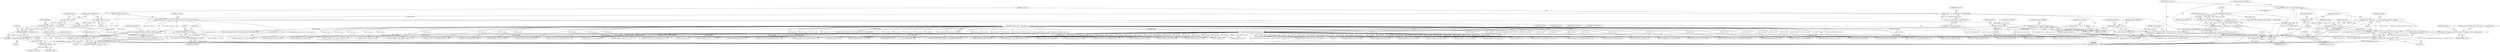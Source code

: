 digraph "0_wildmidi_660b513d99bced8783a4a5984ac2f742c74ebbdd_2@pointer" {
"1001237" [label="(Call,mus_mdi->events[mus_mdi->event_count - 1].samples_to_next = sample_count)"];
"1001234" [label="(Call,(float)sample_count)"];
"1001225" [label="(Call,sample_count = (uint32_t)sample_count_f)"];
"1001227" [label="(Call,(uint32_t)sample_count_f)"];
"1001216" [label="(Call,sample_count_f = ((float)mus_ticks * samples_per_tick_f) + sample_remainder)"];
"1001219" [label="(Call,(float)mus_ticks * samples_per_tick_f)"];
"1001220" [label="(Call,(float)mus_ticks)"];
"1001197" [label="(Call,mus_ticks = (mus_ticks << 7) | (mus_data[mus_data_ofs++] & 0x7f))"];
"1001199" [label="(Call,(mus_ticks << 7) | (mus_data[mus_data_ofs++] & 0x7f))"];
"1001200" [label="(Call,mus_ticks << 7)"];
"1001192" [label="(Call,mus_ticks = 0)"];
"1001203" [label="(Call,mus_data[mus_data_ofs++] & 0x7f)"];
"1000227" [label="(Call,memcmp(mus_data, mus_hdr, 4))"];
"1000124" [label="(MethodParameterIn,uint8_t *mus_data)"];
"1000128" [label="(Call,mus_hdr[] = { 'M', 'U', 'S', 0x1A })"];
"1000393" [label="(Call,samples_per_tick_f = _WM_GetSamplesPerTick(mus_divisions, (uint32_t)tempo_f))"];
"1000395" [label="(Call,_WM_GetSamplesPerTick(mus_divisions, (uint32_t)tempo_f))"];
"1000164" [label="(Call,mus_divisions = 60)"];
"1000397" [label="(Call,(uint32_t)tempo_f)"];
"1000375" [label="(Call,tempo_f = (float) (60000000 / mus_freq) + 0.5f)"];
"1000378" [label="(Call,(float) (60000000 / mus_freq))"];
"1000380" [label="(Call,60000000 / mus_freq)"];
"1000364" [label="(Call,mus_freq == 0)"];
"1000359" [label="(Call,mus_freq = _cvt_get_option(WM_CO_FREQUENCY))"];
"1000361" [label="(Call,_cvt_get_option(WM_CO_FREQUENCY))"];
"1000367" [label="(Call,mus_freq = 140)"];
"1000386" [label="(Call,tempo_f = (float) (60000000 / mus_freq))"];
"1000388" [label="(Call,(float) (60000000 / mus_freq))"];
"1000390" [label="(Call,60000000 / mus_freq)"];
"1000206" [label="(Call,sample_remainder = 0.0)"];
"1001230" [label="(Call,sample_remainder = sample_count_f - (float)sample_count)"];
"1001232" [label="(Call,sample_count_f - (float)sample_count)"];
"1000396" [label="(Identifier,mus_divisions)"];
"1001223" [label="(Identifier,samples_per_tick_f)"];
"1000381" [label="(Literal,60000000)"];
"1000228" [label="(Identifier,mus_data)"];
"1000363" [label="(ControlStructure,if (mus_freq == 0))"];
"1001222" [label="(Identifier,mus_ticks)"];
"1000705" [label="(Call,mus_data[mus_data_ofs] & 0x0f)"];
"1001193" [label="(Identifier,mus_ticks)"];
"1001204" [label="(Call,mus_data[mus_data_ofs++])"];
"1000386" [label="(Call,tempo_f = (float) (60000000 / mus_freq))"];
"1000422" [label="(Call,mus_data[mus_data_ofs] & 0x0f)"];
"1000959" [label="(Call,mus_data[mus_data_ofs] & 0x0f)"];
"1000169" [label="(Identifier,tempo_f)"];
"1001065" [label="(Call,mus_event[2] = mus_data[mus_data_ofs + 2])"];
"1001033" [label="(Call,mus_event[2] = mus_data[mus_data_ofs + 2])"];
"1000513" [label="(Call,mus_data[mus_data_ofs + 1] & 0x80)"];
"1000378" [label="(Call,(float) (60000000 / mus_freq))"];
"1000546" [label="(Call,mus_event[2] = mus_data[mus_data_ofs + 2])"];
"1000394" [label="(Identifier,samples_per_tick_f)"];
"1001192" [label="(Call,mus_ticks = 0)"];
"1000276" [label="(Call,mus_data[11] << 8)"];
"1000342" [label="(Call,(mus_data[mus_data_ofs + 1] << 8) | mus_data[mus_data_ofs])"];
"1000486" [label="(Call,mus_data[mus_data_ofs] & 0x0f)"];
"1000831" [label="(Call,mus_data[mus_data_ofs] & 0x0f)"];
"1000364" [label="(Call,mus_freq == 0)"];
"1000905" [label="(Call,mus_event[2] = mus_data[mus_data_ofs + 2])"];
"1000927" [label="(Call,mus_data[mus_data_ofs] & 0x0f)"];
"1001224" [label="(Identifier,sample_remainder)"];
"1000241" [label="(Identifier,mus_song_len)"];
"1001227" [label="(Call,(uint32_t)sample_count_f)"];
"1000393" [label="(Call,samples_per_tick_f = _WM_GetSamplesPerTick(mus_divisions, (uint32_t)tempo_f))"];
"1000392" [label="(Identifier,mus_freq)"];
"1000789" [label="(Call,mus_data[mus_data_ofs] & 0x0f)"];
"1000166" [label="(Literal,60)"];
"1001200" [label="(Call,mus_ticks << 7)"];
"1000455" [label="(Call,mus_data[mus_data_ofs] & 0xf0)"];
"1000385" [label="(Block,)"];
"1001231" [label="(Identifier,sample_remainder)"];
"1001201" [label="(Identifier,mus_ticks)"];
"1001194" [label="(Literal,0)"];
"1001253" [label="(Identifier,mus_mdi)"];
"1000226" [label="(ControlStructure,if (memcmp(mus_data, mus_hdr, 4)))"];
"1000602" [label="(Call,mus_data[mus_data_ofs] & 0x0f)"];
"1000391" [label="(Literal,60000000)"];
"1001216" [label="(Call,sample_count_f = ((float)mus_ticks * samples_per_tick_f) + sample_remainder)"];
"1000863" [label="(Call,mus_data[mus_data_ofs] & 0x0f)"];
"1001205" [label="(Identifier,mus_data)"];
"1000242" [label="(Call,(mus_data[5] << 8) | mus_data[4])"];
"1000408" [label="(Call,(uint32_t)tempo_f)"];
"1001203" [label="(Call,mus_data[mus_data_ofs++] & 0x7f)"];
"1000265" [label="(Call,mus_data[9] << 8)"];
"1000375" [label="(Call,tempo_f = (float) (60000000 / mus_freq) + 0.5f)"];
"1001249" [label="(Identifier,sample_count)"];
"1000129" [label="(Identifier,mus_hdr)"];
"1001234" [label="(Call,(float)sample_count)"];
"1000491" [label="(Call,mus_event[1] = mus_data[mus_data_ofs + 1])"];
"1001225" [label="(Call,sample_count = (uint32_t)sample_count_f)"];
"1001226" [label="(Identifier,sample_count)"];
"1000233" [label="(Identifier,__FUNCTION__)"];
"1000469" [label="(Call,mus_data[mus_data_ofs] >> 4)"];
"1000275" [label="(Call,(mus_data[11] << 8) | mus_data[10])"];
"1000991" [label="(Call,mus_data[mus_data_ofs] & 0x0f)"];
"1000229" [label="(Identifier,mus_hdr)"];
"1000366" [label="(Literal,0)"];
"1000376" [label="(Identifier,tempo_f)"];
"1000450" [label="(Call,mus_data[mus_data_ofs] = (mus_data[mus_data_ofs] & 0xf0) | 0x0f)"];
"1000128" [label="(Call,mus_hdr[] = { 'M', 'U', 'S', 0x1A })"];
"1000207" [label="(Identifier,sample_remainder)"];
"1000126" [label="(Block,)"];
"1000582" [label="(Call,mus_data[mus_data_ofs] & 0x0f)"];
"1001129" [label="(Call,mus_event[2] = mus_data[mus_data_ofs + 2])"];
"1000132" [label="(Identifier,mus_song_ofs)"];
"1001217" [label="(Identifier,sample_count_f)"];
"1001238" [label="(Call,mus_mdi->events[mus_mdi->event_count - 1].samples_to_next)"];
"1001179" [label="(Call,mus_data[mus_data_ofs] & 0x80)"];
"1001250" [label="(Call,mus_mdi->extra_info.approx_total_samples += sample_count)"];
"1001199" [label="(Call,(mus_ticks << 7) | (mus_data[mus_data_ofs++] & 0x7f))"];
"1001097" [label="(Call,mus_event[2] = mus_data[mus_data_ofs + 2])"];
"1001001" [label="(Call,mus_event[2] = mus_data[mus_data_ofs + 2])"];
"1000365" [label="(Identifier,mus_freq)"];
"1000362" [label="(Identifier,WM_CO_FREQUENCY)"];
"1000563" [label="(Call,mus_data[mus_data_ofs] & 0x0f)"];
"1001233" [label="(Identifier,sample_count_f)"];
"1000443" [label="(Call,mus_data[mus_data_ofs] & 0x0f)"];
"1000412" [label="(Block,)"];
"1000539" [label="(Call,mus_data[mus_data_ofs + 1] & 0x7f)"];
"1000387" [label="(Identifier,tempo_f)"];
"1000873" [label="(Call,mus_event[2] = mus_data[mus_data_ofs + 2])"];
"1000253" [label="(Call,(mus_data[7] << 8) | mus_data[6])"];
"1000395" [label="(Call,_WM_GetSamplesPerTick(mus_divisions, (uint32_t)tempo_f))"];
"1000374" [label="(Block,)"];
"1000630" [label="(Call,mus_data[mus_data_ofs + 1] << 6)"];
"1000206" [label="(Call,sample_remainder = 0.0)"];
"1000254" [label="(Call,mus_data[7] << 8)"];
"1000164" [label="(Call,mus_divisions = 60)"];
"1000397" [label="(Call,(uint32_t)tempo_f)"];
"1000383" [label="(Literal,0.5f)"];
"1001229" [label="(Identifier,sample_count_f)"];
"1001237" [label="(Call,mus_mdi->events[mus_mdi->event_count - 1].samples_to_next = sample_count)"];
"1000165" [label="(Identifier,mus_divisions)"];
"1000382" [label="(Identifier,mus_freq)"];
"1000530" [label="(Call,mus_data[mus_data_ofs] & 0x0f)"];
"1001211" [label="(Identifier,mus_data)"];
"1000937" [label="(Call,mus_event[2] = mus_data[mus_data_ofs + 2])"];
"1001209" [label="(Call,mus_data[mus_data_ofs - 1] & 0x80)"];
"1000211" [label="(Identifier,pitchbend_tmp)"];
"1000367" [label="(Call,mus_freq = 140)"];
"1000414" [label="(Call,MUS_EVENT_DEBUG(\"Before\", mus_data[mus_data_ofs], 0))"];
"1000360" [label="(Identifier,mus_freq)"];
"1000390" [label="(Call,60000000 / mus_freq)"];
"1000587" [label="(Call,mus_event[1] = mus_data[mus_data_ofs + 1])"];
"1000623" [label="(Call,mus_data[mus_data_ofs] & 0x0f)"];
"1001326" [label="(MethodReturn,RET)"];
"1000403" [label="(Call,_WM_midi_setup_divisions(mus_mdi, mus_divisions))"];
"1000380" [label="(Call,60000000 / mus_freq)"];
"1000243" [label="(Call,mus_data[5] << 8)"];
"1000291" [label="(Call,mus_data[13] << 8)"];
"1000361" [label="(Call,_cvt_get_option(WM_CO_FREQUENCY))"];
"1001230" [label="(Call,sample_remainder = sample_count_f - (float)sample_count)"];
"1001196" [label="(Block,)"];
"1000124" [label="(MethodParameterIn,uint8_t *mus_data)"];
"1000399" [label="(Identifier,tempo_f)"];
"1000372" [label="(Identifier,_WM_MixerOptions)"];
"1001241" [label="(Identifier,mus_mdi)"];
"1000369" [label="(Literal,140)"];
"1001119" [label="(Call,mus_data[mus_data_ofs] & 0x0f)"];
"1001198" [label="(Identifier,mus_ticks)"];
"1000895" [label="(Call,mus_data[mus_data_ofs] & 0x0f)"];
"1001220" [label="(Call,(float)mus_ticks)"];
"1000227" [label="(Call,memcmp(mus_data, mus_hdr, 4))"];
"1001023" [label="(Call,mus_data[mus_data_ofs] & 0x0f)"];
"1000359" [label="(Call,mus_freq = _cvt_get_option(WM_CO_FREQUENCY))"];
"1000969" [label="(Call,mus_event[2] = mus_data[mus_data_ofs + 2])"];
"1001232" [label="(Call,sample_count_f - (float)sample_count)"];
"1000733" [label="(Call,mus_data[mus_data_ofs] & 0x0f)"];
"1001218" [label="(Call,((float)mus_ticks * samples_per_tick_f) + sample_remainder)"];
"1000377" [label="(Call,(float) (60000000 / mus_freq) + 0.5f)"];
"1000290" [label="(Call,(mus_data[13] << 8) | mus_data[12])"];
"1000230" [label="(Literal,4)"];
"1001055" [label="(Call,mus_data[mus_data_ofs] & 0x0f)"];
"1000401" [label="(Identifier,mus_mdi)"];
"1000429" [label="(Call,mus_data[mus_data_ofs] = (mus_data[mus_data_ofs] & 0xf0) | 0x09)"];
"1001219" [label="(Call,(float)mus_ticks * samples_per_tick_f)"];
"1001236" [label="(Identifier,sample_count)"];
"1000461" [label="(Call,MUS_EVENT_DEBUG(\"After\", mus_data[mus_data_ofs], 0))"];
"1001197" [label="(Call,mus_ticks = (mus_ticks << 7) | (mus_data[mus_data_ofs++] & 0x7f))"];
"1000677" [label="(Call,mus_data[mus_data_ofs] & 0x0f)"];
"1000264" [label="(Call,(mus_data[9] << 8) | mus_data[8])"];
"1000388" [label="(Call,(float) (60000000 / mus_freq))"];
"1001208" [label="(Literal,0x7f)"];
"1000343" [label="(Call,mus_data[mus_data_ofs + 1] << 8)"];
"1000434" [label="(Call,mus_data[mus_data_ofs] & 0xf0)"];
"1000761" [label="(Call,mus_data[mus_data_ofs] & 0x0f)"];
"1000208" [label="(Literal,0.0)"];
"1001202" [label="(Literal,7)"];
"1000836" [label="(Call,mus_event[1] = mus_data[mus_data_ofs + 2])"];
"1000368" [label="(Identifier,mus_freq)"];
"1001087" [label="(Call,mus_data[mus_data_ofs] & 0x0f)"];
"1001237" -> "1000412"  [label="AST: "];
"1001237" -> "1001249"  [label="CFG: "];
"1001238" -> "1001237"  [label="AST: "];
"1001249" -> "1001237"  [label="AST: "];
"1001253" -> "1001237"  [label="CFG: "];
"1001237" -> "1001326"  [label="DDG: mus_mdi->events[mus_mdi->event_count - 1].samples_to_next"];
"1001234" -> "1001237"  [label="DDG: sample_count"];
"1001234" -> "1001232"  [label="AST: "];
"1001234" -> "1001236"  [label="CFG: "];
"1001235" -> "1001234"  [label="AST: "];
"1001236" -> "1001234"  [label="AST: "];
"1001232" -> "1001234"  [label="CFG: "];
"1001234" -> "1001232"  [label="DDG: sample_count"];
"1001225" -> "1001234"  [label="DDG: sample_count"];
"1001234" -> "1001250"  [label="DDG: sample_count"];
"1001225" -> "1000412"  [label="AST: "];
"1001225" -> "1001227"  [label="CFG: "];
"1001226" -> "1001225"  [label="AST: "];
"1001227" -> "1001225"  [label="AST: "];
"1001231" -> "1001225"  [label="CFG: "];
"1001225" -> "1001326"  [label="DDG: (uint32_t)sample_count_f"];
"1001227" -> "1001225"  [label="DDG: sample_count_f"];
"1001227" -> "1001229"  [label="CFG: "];
"1001228" -> "1001227"  [label="AST: "];
"1001229" -> "1001227"  [label="AST: "];
"1001216" -> "1001227"  [label="DDG: sample_count_f"];
"1001227" -> "1001232"  [label="DDG: sample_count_f"];
"1001216" -> "1000412"  [label="AST: "];
"1001216" -> "1001218"  [label="CFG: "];
"1001217" -> "1001216"  [label="AST: "];
"1001218" -> "1001216"  [label="AST: "];
"1001226" -> "1001216"  [label="CFG: "];
"1001216" -> "1001326"  [label="DDG: ((float)mus_ticks * samples_per_tick_f) + sample_remainder"];
"1001219" -> "1001216"  [label="DDG: (float)mus_ticks"];
"1001219" -> "1001216"  [label="DDG: samples_per_tick_f"];
"1000206" -> "1001216"  [label="DDG: sample_remainder"];
"1001230" -> "1001216"  [label="DDG: sample_remainder"];
"1001219" -> "1001218"  [label="AST: "];
"1001219" -> "1001223"  [label="CFG: "];
"1001220" -> "1001219"  [label="AST: "];
"1001223" -> "1001219"  [label="AST: "];
"1001224" -> "1001219"  [label="CFG: "];
"1001219" -> "1001326"  [label="DDG: samples_per_tick_f"];
"1001219" -> "1001326"  [label="DDG: (float)mus_ticks"];
"1001219" -> "1001218"  [label="DDG: (float)mus_ticks"];
"1001219" -> "1001218"  [label="DDG: samples_per_tick_f"];
"1001220" -> "1001219"  [label="DDG: mus_ticks"];
"1000393" -> "1001219"  [label="DDG: samples_per_tick_f"];
"1001220" -> "1001222"  [label="CFG: "];
"1001221" -> "1001220"  [label="AST: "];
"1001222" -> "1001220"  [label="AST: "];
"1001223" -> "1001220"  [label="CFG: "];
"1001220" -> "1001326"  [label="DDG: mus_ticks"];
"1001197" -> "1001220"  [label="DDG: mus_ticks"];
"1001197" -> "1001196"  [label="AST: "];
"1001197" -> "1001199"  [label="CFG: "];
"1001198" -> "1001197"  [label="AST: "];
"1001199" -> "1001197"  [label="AST: "];
"1001211" -> "1001197"  [label="CFG: "];
"1001197" -> "1001326"  [label="DDG: (mus_ticks << 7) | (mus_data[mus_data_ofs++] & 0x7f)"];
"1001199" -> "1001197"  [label="DDG: mus_ticks << 7"];
"1001199" -> "1001197"  [label="DDG: mus_data[mus_data_ofs++] & 0x7f"];
"1001197" -> "1001200"  [label="DDG: mus_ticks"];
"1001199" -> "1001203"  [label="CFG: "];
"1001200" -> "1001199"  [label="AST: "];
"1001203" -> "1001199"  [label="AST: "];
"1001199" -> "1001326"  [label="DDG: mus_ticks << 7"];
"1001199" -> "1001326"  [label="DDG: mus_data[mus_data_ofs++] & 0x7f"];
"1001200" -> "1001199"  [label="DDG: mus_ticks"];
"1001200" -> "1001199"  [label="DDG: 7"];
"1001203" -> "1001199"  [label="DDG: mus_data[mus_data_ofs++]"];
"1001203" -> "1001199"  [label="DDG: 0x7f"];
"1001200" -> "1001202"  [label="CFG: "];
"1001201" -> "1001200"  [label="AST: "];
"1001202" -> "1001200"  [label="AST: "];
"1001205" -> "1001200"  [label="CFG: "];
"1001192" -> "1001200"  [label="DDG: mus_ticks"];
"1001192" -> "1000412"  [label="AST: "];
"1001192" -> "1001194"  [label="CFG: "];
"1001193" -> "1001192"  [label="AST: "];
"1001194" -> "1001192"  [label="AST: "];
"1001198" -> "1001192"  [label="CFG: "];
"1001203" -> "1001208"  [label="CFG: "];
"1001204" -> "1001203"  [label="AST: "];
"1001208" -> "1001203"  [label="AST: "];
"1001203" -> "1001326"  [label="DDG: mus_data[mus_data_ofs++]"];
"1000227" -> "1001203"  [label="DDG: mus_data"];
"1000124" -> "1001203"  [label="DDG: mus_data"];
"1000227" -> "1000226"  [label="AST: "];
"1000227" -> "1000230"  [label="CFG: "];
"1000228" -> "1000227"  [label="AST: "];
"1000229" -> "1000227"  [label="AST: "];
"1000230" -> "1000227"  [label="AST: "];
"1000233" -> "1000227"  [label="CFG: "];
"1000241" -> "1000227"  [label="CFG: "];
"1000227" -> "1001326"  [label="DDG: memcmp(mus_data, mus_hdr, 4)"];
"1000227" -> "1001326"  [label="DDG: mus_data"];
"1000227" -> "1001326"  [label="DDG: mus_hdr"];
"1000124" -> "1000227"  [label="DDG: mus_data"];
"1000128" -> "1000227"  [label="DDG: mus_hdr"];
"1000227" -> "1000243"  [label="DDG: mus_data"];
"1000227" -> "1000242"  [label="DDG: mus_data"];
"1000227" -> "1000254"  [label="DDG: mus_data"];
"1000227" -> "1000253"  [label="DDG: mus_data"];
"1000227" -> "1000265"  [label="DDG: mus_data"];
"1000227" -> "1000264"  [label="DDG: mus_data"];
"1000227" -> "1000276"  [label="DDG: mus_data"];
"1000227" -> "1000275"  [label="DDG: mus_data"];
"1000227" -> "1000291"  [label="DDG: mus_data"];
"1000227" -> "1000290"  [label="DDG: mus_data"];
"1000227" -> "1000343"  [label="DDG: mus_data"];
"1000227" -> "1000342"  [label="DDG: mus_data"];
"1000227" -> "1000414"  [label="DDG: mus_data"];
"1000227" -> "1000422"  [label="DDG: mus_data"];
"1000227" -> "1000434"  [label="DDG: mus_data"];
"1000227" -> "1000443"  [label="DDG: mus_data"];
"1000227" -> "1000455"  [label="DDG: mus_data"];
"1000227" -> "1000461"  [label="DDG: mus_data"];
"1000227" -> "1000469"  [label="DDG: mus_data"];
"1000227" -> "1000486"  [label="DDG: mus_data"];
"1000227" -> "1000491"  [label="DDG: mus_data"];
"1000227" -> "1000513"  [label="DDG: mus_data"];
"1000227" -> "1000530"  [label="DDG: mus_data"];
"1000227" -> "1000539"  [label="DDG: mus_data"];
"1000227" -> "1000546"  [label="DDG: mus_data"];
"1000227" -> "1000563"  [label="DDG: mus_data"];
"1000227" -> "1000582"  [label="DDG: mus_data"];
"1000227" -> "1000587"  [label="DDG: mus_data"];
"1000227" -> "1000602"  [label="DDG: mus_data"];
"1000227" -> "1000623"  [label="DDG: mus_data"];
"1000227" -> "1000630"  [label="DDG: mus_data"];
"1000227" -> "1000677"  [label="DDG: mus_data"];
"1000227" -> "1000705"  [label="DDG: mus_data"];
"1000227" -> "1000733"  [label="DDG: mus_data"];
"1000227" -> "1000761"  [label="DDG: mus_data"];
"1000227" -> "1000789"  [label="DDG: mus_data"];
"1000227" -> "1000831"  [label="DDG: mus_data"];
"1000227" -> "1000836"  [label="DDG: mus_data"];
"1000227" -> "1000863"  [label="DDG: mus_data"];
"1000227" -> "1000873"  [label="DDG: mus_data"];
"1000227" -> "1000895"  [label="DDG: mus_data"];
"1000227" -> "1000905"  [label="DDG: mus_data"];
"1000227" -> "1000927"  [label="DDG: mus_data"];
"1000227" -> "1000937"  [label="DDG: mus_data"];
"1000227" -> "1000959"  [label="DDG: mus_data"];
"1000227" -> "1000969"  [label="DDG: mus_data"];
"1000227" -> "1000991"  [label="DDG: mus_data"];
"1000227" -> "1001001"  [label="DDG: mus_data"];
"1000227" -> "1001023"  [label="DDG: mus_data"];
"1000227" -> "1001033"  [label="DDG: mus_data"];
"1000227" -> "1001055"  [label="DDG: mus_data"];
"1000227" -> "1001065"  [label="DDG: mus_data"];
"1000227" -> "1001087"  [label="DDG: mus_data"];
"1000227" -> "1001097"  [label="DDG: mus_data"];
"1000227" -> "1001119"  [label="DDG: mus_data"];
"1000227" -> "1001129"  [label="DDG: mus_data"];
"1000227" -> "1001179"  [label="DDG: mus_data"];
"1000227" -> "1001209"  [label="DDG: mus_data"];
"1000124" -> "1000123"  [label="AST: "];
"1000124" -> "1001326"  [label="DDG: mus_data"];
"1000124" -> "1000243"  [label="DDG: mus_data"];
"1000124" -> "1000242"  [label="DDG: mus_data"];
"1000124" -> "1000254"  [label="DDG: mus_data"];
"1000124" -> "1000253"  [label="DDG: mus_data"];
"1000124" -> "1000265"  [label="DDG: mus_data"];
"1000124" -> "1000264"  [label="DDG: mus_data"];
"1000124" -> "1000276"  [label="DDG: mus_data"];
"1000124" -> "1000275"  [label="DDG: mus_data"];
"1000124" -> "1000291"  [label="DDG: mus_data"];
"1000124" -> "1000290"  [label="DDG: mus_data"];
"1000124" -> "1000343"  [label="DDG: mus_data"];
"1000124" -> "1000342"  [label="DDG: mus_data"];
"1000124" -> "1000414"  [label="DDG: mus_data"];
"1000124" -> "1000422"  [label="DDG: mus_data"];
"1000124" -> "1000429"  [label="DDG: mus_data"];
"1000124" -> "1000434"  [label="DDG: mus_data"];
"1000124" -> "1000443"  [label="DDG: mus_data"];
"1000124" -> "1000450"  [label="DDG: mus_data"];
"1000124" -> "1000455"  [label="DDG: mus_data"];
"1000124" -> "1000461"  [label="DDG: mus_data"];
"1000124" -> "1000469"  [label="DDG: mus_data"];
"1000124" -> "1000486"  [label="DDG: mus_data"];
"1000124" -> "1000491"  [label="DDG: mus_data"];
"1000124" -> "1000513"  [label="DDG: mus_data"];
"1000124" -> "1000530"  [label="DDG: mus_data"];
"1000124" -> "1000539"  [label="DDG: mus_data"];
"1000124" -> "1000546"  [label="DDG: mus_data"];
"1000124" -> "1000563"  [label="DDG: mus_data"];
"1000124" -> "1000582"  [label="DDG: mus_data"];
"1000124" -> "1000587"  [label="DDG: mus_data"];
"1000124" -> "1000602"  [label="DDG: mus_data"];
"1000124" -> "1000623"  [label="DDG: mus_data"];
"1000124" -> "1000630"  [label="DDG: mus_data"];
"1000124" -> "1000677"  [label="DDG: mus_data"];
"1000124" -> "1000705"  [label="DDG: mus_data"];
"1000124" -> "1000733"  [label="DDG: mus_data"];
"1000124" -> "1000761"  [label="DDG: mus_data"];
"1000124" -> "1000789"  [label="DDG: mus_data"];
"1000124" -> "1000831"  [label="DDG: mus_data"];
"1000124" -> "1000836"  [label="DDG: mus_data"];
"1000124" -> "1000863"  [label="DDG: mus_data"];
"1000124" -> "1000873"  [label="DDG: mus_data"];
"1000124" -> "1000895"  [label="DDG: mus_data"];
"1000124" -> "1000905"  [label="DDG: mus_data"];
"1000124" -> "1000927"  [label="DDG: mus_data"];
"1000124" -> "1000937"  [label="DDG: mus_data"];
"1000124" -> "1000959"  [label="DDG: mus_data"];
"1000124" -> "1000969"  [label="DDG: mus_data"];
"1000124" -> "1000991"  [label="DDG: mus_data"];
"1000124" -> "1001001"  [label="DDG: mus_data"];
"1000124" -> "1001023"  [label="DDG: mus_data"];
"1000124" -> "1001033"  [label="DDG: mus_data"];
"1000124" -> "1001055"  [label="DDG: mus_data"];
"1000124" -> "1001065"  [label="DDG: mus_data"];
"1000124" -> "1001087"  [label="DDG: mus_data"];
"1000124" -> "1001097"  [label="DDG: mus_data"];
"1000124" -> "1001119"  [label="DDG: mus_data"];
"1000124" -> "1001129"  [label="DDG: mus_data"];
"1000124" -> "1001179"  [label="DDG: mus_data"];
"1000124" -> "1001209"  [label="DDG: mus_data"];
"1000128" -> "1000126"  [label="AST: "];
"1000128" -> "1000129"  [label="CFG: "];
"1000129" -> "1000128"  [label="AST: "];
"1000132" -> "1000128"  [label="CFG: "];
"1000128" -> "1001326"  [label="DDG: mus_hdr"];
"1000393" -> "1000126"  [label="AST: "];
"1000393" -> "1000395"  [label="CFG: "];
"1000394" -> "1000393"  [label="AST: "];
"1000395" -> "1000393"  [label="AST: "];
"1000401" -> "1000393"  [label="CFG: "];
"1000393" -> "1001326"  [label="DDG: samples_per_tick_f"];
"1000393" -> "1001326"  [label="DDG: _WM_GetSamplesPerTick(mus_divisions, (uint32_t)tempo_f)"];
"1000395" -> "1000393"  [label="DDG: mus_divisions"];
"1000395" -> "1000393"  [label="DDG: (uint32_t)tempo_f"];
"1000395" -> "1000397"  [label="CFG: "];
"1000396" -> "1000395"  [label="AST: "];
"1000397" -> "1000395"  [label="AST: "];
"1000164" -> "1000395"  [label="DDG: mus_divisions"];
"1000397" -> "1000395"  [label="DDG: tempo_f"];
"1000395" -> "1000403"  [label="DDG: mus_divisions"];
"1000164" -> "1000126"  [label="AST: "];
"1000164" -> "1000166"  [label="CFG: "];
"1000165" -> "1000164"  [label="AST: "];
"1000166" -> "1000164"  [label="AST: "];
"1000169" -> "1000164"  [label="CFG: "];
"1000164" -> "1001326"  [label="DDG: mus_divisions"];
"1000397" -> "1000399"  [label="CFG: "];
"1000398" -> "1000397"  [label="AST: "];
"1000399" -> "1000397"  [label="AST: "];
"1000375" -> "1000397"  [label="DDG: tempo_f"];
"1000386" -> "1000397"  [label="DDG: tempo_f"];
"1000397" -> "1000408"  [label="DDG: tempo_f"];
"1000375" -> "1000374"  [label="AST: "];
"1000375" -> "1000377"  [label="CFG: "];
"1000376" -> "1000375"  [label="AST: "];
"1000377" -> "1000375"  [label="AST: "];
"1000394" -> "1000375"  [label="CFG: "];
"1000375" -> "1001326"  [label="DDG: (float) (60000000 / mus_freq) + 0.5f"];
"1000378" -> "1000375"  [label="DDG: 60000000 / mus_freq"];
"1000378" -> "1000377"  [label="AST: "];
"1000378" -> "1000380"  [label="CFG: "];
"1000379" -> "1000378"  [label="AST: "];
"1000380" -> "1000378"  [label="AST: "];
"1000383" -> "1000378"  [label="CFG: "];
"1000378" -> "1001326"  [label="DDG: 60000000 / mus_freq"];
"1000378" -> "1000377"  [label="DDG: 60000000 / mus_freq"];
"1000380" -> "1000378"  [label="DDG: 60000000"];
"1000380" -> "1000378"  [label="DDG: mus_freq"];
"1000380" -> "1000382"  [label="CFG: "];
"1000381" -> "1000380"  [label="AST: "];
"1000382" -> "1000380"  [label="AST: "];
"1000380" -> "1001326"  [label="DDG: mus_freq"];
"1000364" -> "1000380"  [label="DDG: mus_freq"];
"1000367" -> "1000380"  [label="DDG: mus_freq"];
"1000364" -> "1000363"  [label="AST: "];
"1000364" -> "1000366"  [label="CFG: "];
"1000365" -> "1000364"  [label="AST: "];
"1000366" -> "1000364"  [label="AST: "];
"1000368" -> "1000364"  [label="CFG: "];
"1000372" -> "1000364"  [label="CFG: "];
"1000364" -> "1001326"  [label="DDG: mus_freq == 0"];
"1000359" -> "1000364"  [label="DDG: mus_freq"];
"1000364" -> "1000390"  [label="DDG: mus_freq"];
"1000359" -> "1000126"  [label="AST: "];
"1000359" -> "1000361"  [label="CFG: "];
"1000360" -> "1000359"  [label="AST: "];
"1000361" -> "1000359"  [label="AST: "];
"1000365" -> "1000359"  [label="CFG: "];
"1000359" -> "1001326"  [label="DDG: _cvt_get_option(WM_CO_FREQUENCY)"];
"1000361" -> "1000359"  [label="DDG: WM_CO_FREQUENCY"];
"1000361" -> "1000362"  [label="CFG: "];
"1000362" -> "1000361"  [label="AST: "];
"1000361" -> "1001326"  [label="DDG: WM_CO_FREQUENCY"];
"1000367" -> "1000363"  [label="AST: "];
"1000367" -> "1000369"  [label="CFG: "];
"1000368" -> "1000367"  [label="AST: "];
"1000369" -> "1000367"  [label="AST: "];
"1000372" -> "1000367"  [label="CFG: "];
"1000367" -> "1000390"  [label="DDG: mus_freq"];
"1000386" -> "1000385"  [label="AST: "];
"1000386" -> "1000388"  [label="CFG: "];
"1000387" -> "1000386"  [label="AST: "];
"1000388" -> "1000386"  [label="AST: "];
"1000394" -> "1000386"  [label="CFG: "];
"1000386" -> "1001326"  [label="DDG: (float) (60000000 / mus_freq)"];
"1000388" -> "1000386"  [label="DDG: 60000000 / mus_freq"];
"1000388" -> "1000390"  [label="CFG: "];
"1000389" -> "1000388"  [label="AST: "];
"1000390" -> "1000388"  [label="AST: "];
"1000388" -> "1001326"  [label="DDG: 60000000 / mus_freq"];
"1000390" -> "1000388"  [label="DDG: 60000000"];
"1000390" -> "1000388"  [label="DDG: mus_freq"];
"1000390" -> "1000392"  [label="CFG: "];
"1000391" -> "1000390"  [label="AST: "];
"1000392" -> "1000390"  [label="AST: "];
"1000390" -> "1001326"  [label="DDG: mus_freq"];
"1000206" -> "1000126"  [label="AST: "];
"1000206" -> "1000208"  [label="CFG: "];
"1000207" -> "1000206"  [label="AST: "];
"1000208" -> "1000206"  [label="AST: "];
"1000211" -> "1000206"  [label="CFG: "];
"1000206" -> "1001326"  [label="DDG: sample_remainder"];
"1000206" -> "1001218"  [label="DDG: sample_remainder"];
"1001230" -> "1000412"  [label="AST: "];
"1001230" -> "1001232"  [label="CFG: "];
"1001231" -> "1001230"  [label="AST: "];
"1001232" -> "1001230"  [label="AST: "];
"1001241" -> "1001230"  [label="CFG: "];
"1001230" -> "1001326"  [label="DDG: sample_count_f - (float)sample_count"];
"1001230" -> "1001326"  [label="DDG: sample_remainder"];
"1001230" -> "1001218"  [label="DDG: sample_remainder"];
"1001232" -> "1001230"  [label="DDG: sample_count_f"];
"1001232" -> "1001230"  [label="DDG: (float)sample_count"];
"1001233" -> "1001232"  [label="AST: "];
"1001232" -> "1001326"  [label="DDG: sample_count_f"];
"1001232" -> "1001326"  [label="DDG: (float)sample_count"];
}

